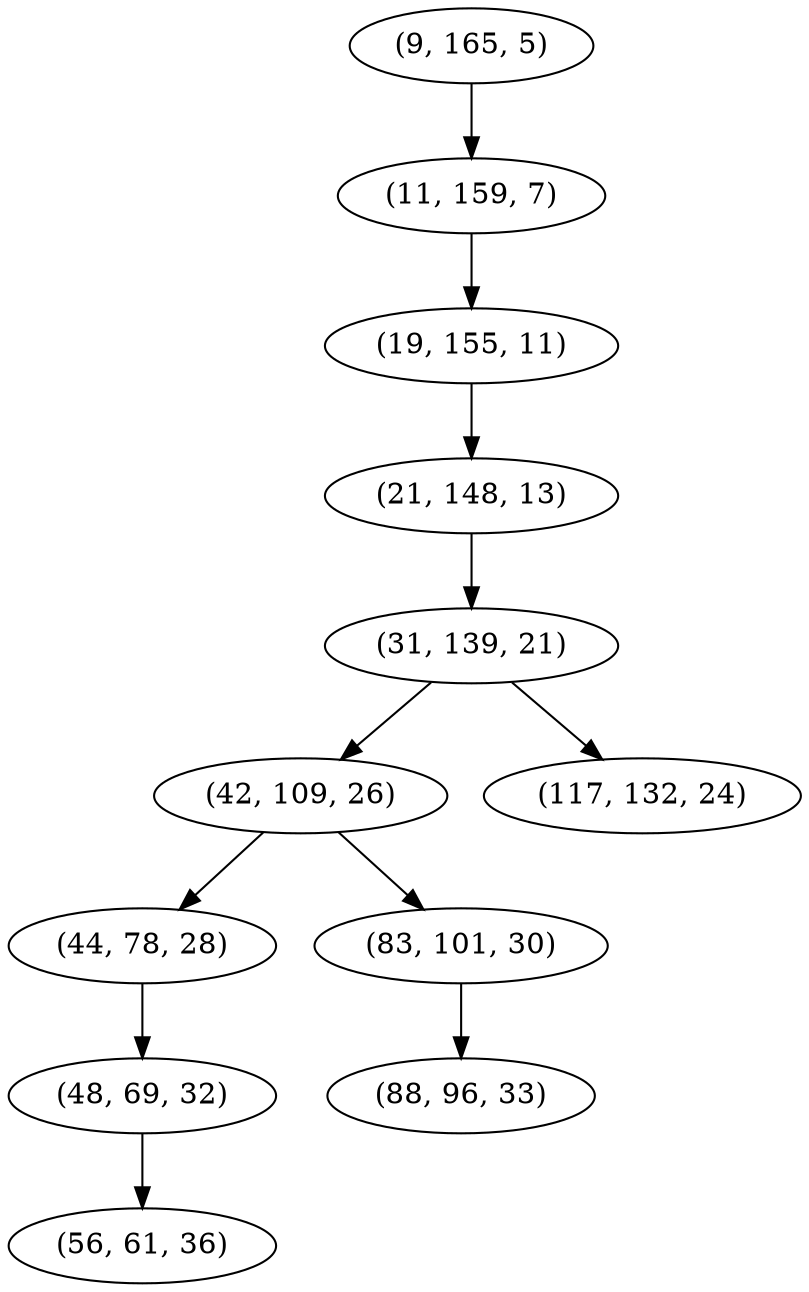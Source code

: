 digraph tree {
    "(9, 165, 5)";
    "(11, 159, 7)";
    "(19, 155, 11)";
    "(21, 148, 13)";
    "(31, 139, 21)";
    "(42, 109, 26)";
    "(44, 78, 28)";
    "(48, 69, 32)";
    "(56, 61, 36)";
    "(83, 101, 30)";
    "(88, 96, 33)";
    "(117, 132, 24)";
    "(9, 165, 5)" -> "(11, 159, 7)";
    "(11, 159, 7)" -> "(19, 155, 11)";
    "(19, 155, 11)" -> "(21, 148, 13)";
    "(21, 148, 13)" -> "(31, 139, 21)";
    "(31, 139, 21)" -> "(42, 109, 26)";
    "(31, 139, 21)" -> "(117, 132, 24)";
    "(42, 109, 26)" -> "(44, 78, 28)";
    "(42, 109, 26)" -> "(83, 101, 30)";
    "(44, 78, 28)" -> "(48, 69, 32)";
    "(48, 69, 32)" -> "(56, 61, 36)";
    "(83, 101, 30)" -> "(88, 96, 33)";
}
